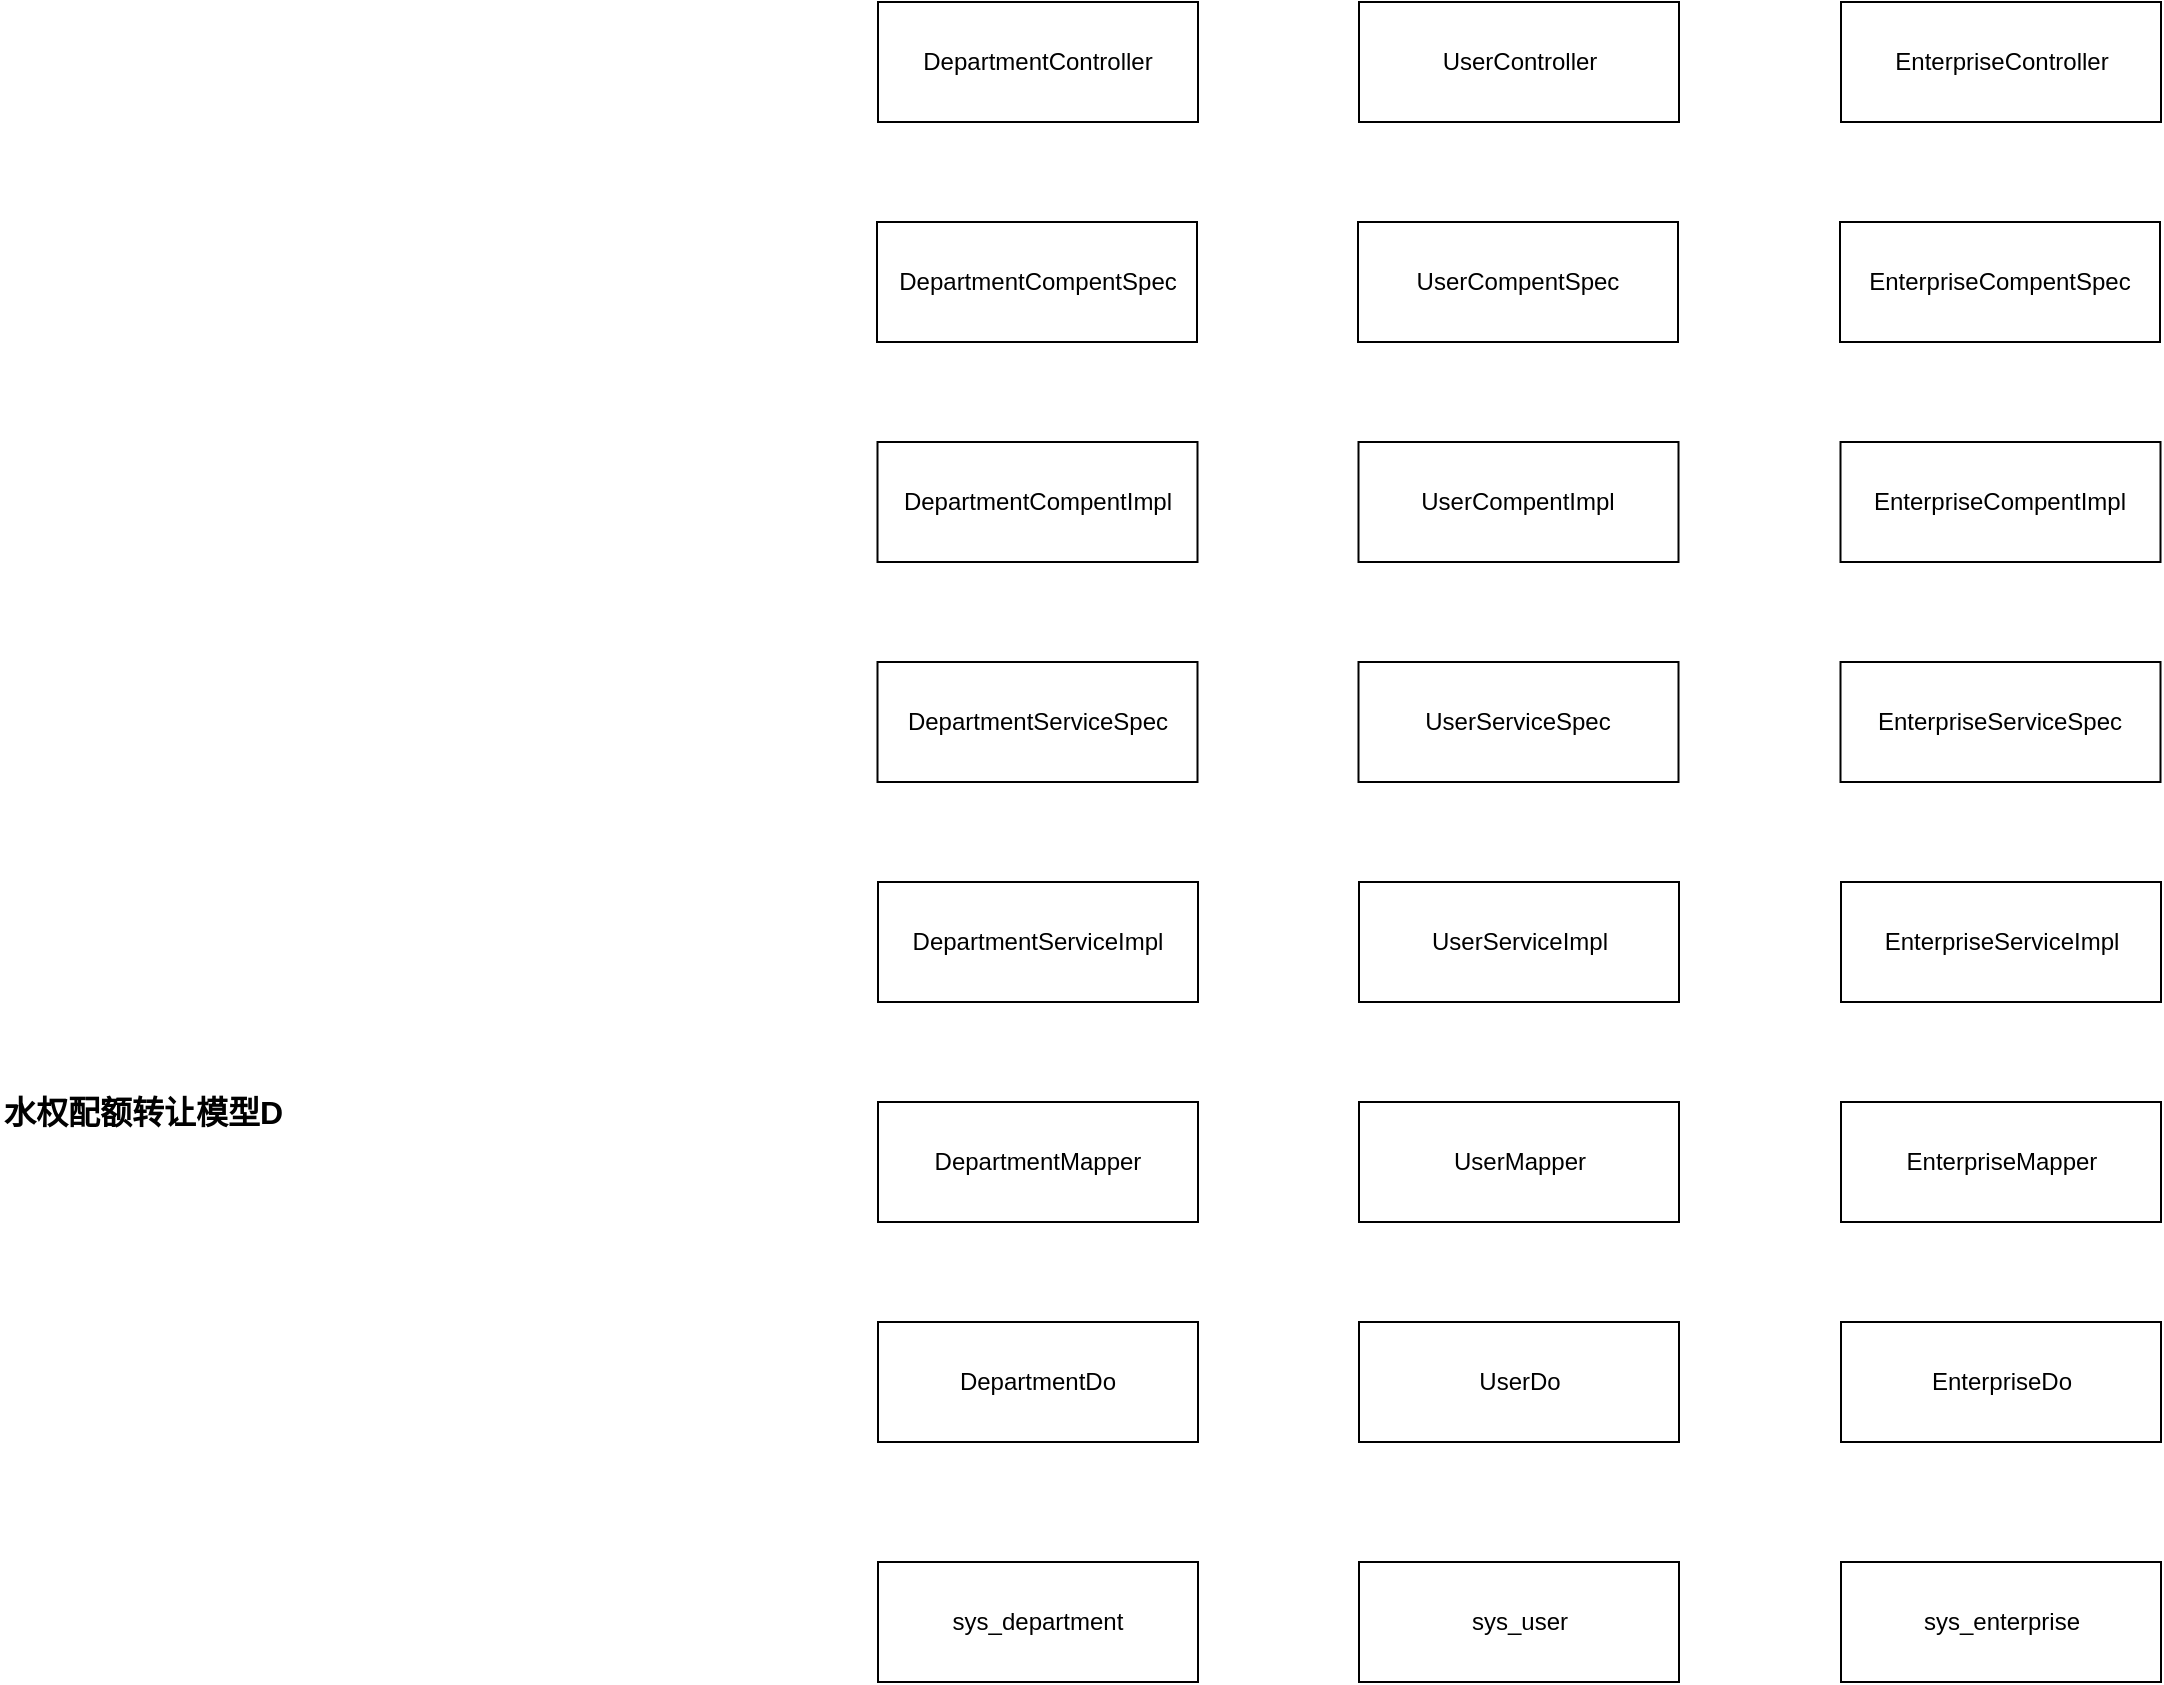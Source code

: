 <mxfile version="24.6.5" type="github">
  <diagram name="0000" id="bC2NbkefPxN1SZI6hOt2">
    <mxGraphModel dx="2321" dy="1447" grid="1" gridSize="10" guides="1" tooltips="1" connect="1" arrows="1" fold="1" page="1" pageScale="1" pageWidth="1169" pageHeight="827" math="0" shadow="0">
      <root>
        <mxCell id="q29gHs3pRqVENVuo0q22-0" />
        <mxCell id="q29gHs3pRqVENVuo0q22-1" parent="q29gHs3pRqVENVuo0q22-0" />
        <mxCell id="q29gHs3pRqVENVuo0q22-2" value="&lt;b style=&quot;font-size: 16px;&quot;&gt;水权配额转让模型D&lt;/b&gt;" style="text;html=1;align=left;verticalAlign=middle;resizable=0;points=[];autosize=1;strokeColor=none;fillColor=none;fontSize=16;rounded=0;labelBackgroundColor=none;" parent="q29gHs3pRqVENVuo0q22-1" vertex="1">
          <mxGeometry x="-280" width="160" height="30" as="geometry" />
        </mxCell>
        <mxCell id="q29gHs3pRqVENVuo0q22-8" value="sys_department" style="rounded=0;whiteSpace=wrap;html=1;" parent="q29gHs3pRqVENVuo0q22-1" vertex="1">
          <mxGeometry x="159" y="240" width="160" height="60" as="geometry" />
        </mxCell>
        <mxCell id="q29gHs3pRqVENVuo0q22-9" value="sys_enterprise" style="rounded=0;whiteSpace=wrap;html=1;" parent="q29gHs3pRqVENVuo0q22-1" vertex="1">
          <mxGeometry x="640.5" y="240" width="160" height="60" as="geometry" />
        </mxCell>
        <mxCell id="q29gHs3pRqVENVuo0q22-13" value="sys_user" style="rounded=0;whiteSpace=wrap;html=1;" parent="q29gHs3pRqVENVuo0q22-1" vertex="1">
          <mxGeometry x="399.5" y="240" width="160" height="60" as="geometry" />
        </mxCell>
        <mxCell id="bpQlo2tuA-fSUPPELB52-21" value="DepartmentDo" style="rounded=0;whiteSpace=wrap;html=1;" vertex="1" parent="q29gHs3pRqVENVuo0q22-1">
          <mxGeometry x="159" y="120" width="160" height="60" as="geometry" />
        </mxCell>
        <mxCell id="bpQlo2tuA-fSUPPELB52-22" value="EnterpriseDo" style="rounded=0;whiteSpace=wrap;html=1;" vertex="1" parent="q29gHs3pRqVENVuo0q22-1">
          <mxGeometry x="640.5" y="120" width="160" height="60" as="geometry" />
        </mxCell>
        <mxCell id="bpQlo2tuA-fSUPPELB52-23" value="UserDo" style="rounded=0;whiteSpace=wrap;html=1;" vertex="1" parent="q29gHs3pRqVENVuo0q22-1">
          <mxGeometry x="399.5" y="120" width="160" height="60" as="geometry" />
        </mxCell>
        <mxCell id="bpQlo2tuA-fSUPPELB52-24" value="DepartmentMapper" style="rounded=0;whiteSpace=wrap;html=1;" vertex="1" parent="q29gHs3pRqVENVuo0q22-1">
          <mxGeometry x="159" y="10" width="160" height="60" as="geometry" />
        </mxCell>
        <mxCell id="bpQlo2tuA-fSUPPELB52-25" value="EnterpriseMapper" style="rounded=0;whiteSpace=wrap;html=1;" vertex="1" parent="q29gHs3pRqVENVuo0q22-1">
          <mxGeometry x="640.5" y="10" width="160" height="60" as="geometry" />
        </mxCell>
        <mxCell id="bpQlo2tuA-fSUPPELB52-26" value="UserMapper" style="rounded=0;whiteSpace=wrap;html=1;" vertex="1" parent="q29gHs3pRqVENVuo0q22-1">
          <mxGeometry x="399.5" y="10" width="160" height="60" as="geometry" />
        </mxCell>
        <mxCell id="bpQlo2tuA-fSUPPELB52-27" value="DepartmentServiceImpl" style="rounded=0;whiteSpace=wrap;html=1;" vertex="1" parent="q29gHs3pRqVENVuo0q22-1">
          <mxGeometry x="159" y="-100" width="160" height="60" as="geometry" />
        </mxCell>
        <mxCell id="bpQlo2tuA-fSUPPELB52-28" value="EnterpriseServiceImpl" style="rounded=0;whiteSpace=wrap;html=1;" vertex="1" parent="q29gHs3pRqVENVuo0q22-1">
          <mxGeometry x="640.5" y="-100" width="160" height="60" as="geometry" />
        </mxCell>
        <mxCell id="bpQlo2tuA-fSUPPELB52-29" value="UserServiceImpl" style="rounded=0;whiteSpace=wrap;html=1;" vertex="1" parent="q29gHs3pRqVENVuo0q22-1">
          <mxGeometry x="399.5" y="-100" width="160" height="60" as="geometry" />
        </mxCell>
        <mxCell id="bpQlo2tuA-fSUPPELB52-30" value="DepartmentServiceSpec" style="rounded=0;whiteSpace=wrap;html=1;" vertex="1" parent="q29gHs3pRqVENVuo0q22-1">
          <mxGeometry x="158.75" y="-210" width="160" height="60" as="geometry" />
        </mxCell>
        <mxCell id="bpQlo2tuA-fSUPPELB52-31" value="EnterpriseServiceSpec" style="rounded=0;whiteSpace=wrap;html=1;" vertex="1" parent="q29gHs3pRqVENVuo0q22-1">
          <mxGeometry x="640.25" y="-210" width="160" height="60" as="geometry" />
        </mxCell>
        <mxCell id="bpQlo2tuA-fSUPPELB52-32" value="UserServiceSpec" style="rounded=0;whiteSpace=wrap;html=1;" vertex="1" parent="q29gHs3pRqVENVuo0q22-1">
          <mxGeometry x="399.25" y="-210" width="160" height="60" as="geometry" />
        </mxCell>
        <mxCell id="bpQlo2tuA-fSUPPELB52-33" value="DepartmentCompentImpl" style="rounded=0;whiteSpace=wrap;html=1;" vertex="1" parent="q29gHs3pRqVENVuo0q22-1">
          <mxGeometry x="158.75" y="-320" width="160" height="60" as="geometry" />
        </mxCell>
        <mxCell id="bpQlo2tuA-fSUPPELB52-34" value="EnterpriseCompentImpl" style="rounded=0;whiteSpace=wrap;html=1;" vertex="1" parent="q29gHs3pRqVENVuo0q22-1">
          <mxGeometry x="640.25" y="-320" width="160" height="60" as="geometry" />
        </mxCell>
        <mxCell id="bpQlo2tuA-fSUPPELB52-35" value="UserCompentImpl" style="rounded=0;whiteSpace=wrap;html=1;" vertex="1" parent="q29gHs3pRqVENVuo0q22-1">
          <mxGeometry x="399.25" y="-320" width="160" height="60" as="geometry" />
        </mxCell>
        <mxCell id="bpQlo2tuA-fSUPPELB52-36" value="DepartmentCompentSpec" style="rounded=0;whiteSpace=wrap;html=1;" vertex="1" parent="q29gHs3pRqVENVuo0q22-1">
          <mxGeometry x="158.5" y="-430" width="160" height="60" as="geometry" />
        </mxCell>
        <mxCell id="bpQlo2tuA-fSUPPELB52-37" value="EnterpriseCompentSpec" style="rounded=0;whiteSpace=wrap;html=1;" vertex="1" parent="q29gHs3pRqVENVuo0q22-1">
          <mxGeometry x="640" y="-430" width="160" height="60" as="geometry" />
        </mxCell>
        <mxCell id="bpQlo2tuA-fSUPPELB52-38" value="UserCompentSpec" style="rounded=0;whiteSpace=wrap;html=1;" vertex="1" parent="q29gHs3pRqVENVuo0q22-1">
          <mxGeometry x="399" y="-430" width="160" height="60" as="geometry" />
        </mxCell>
        <mxCell id="bpQlo2tuA-fSUPPELB52-39" value="DepartmentController" style="rounded=0;whiteSpace=wrap;html=1;" vertex="1" parent="q29gHs3pRqVENVuo0q22-1">
          <mxGeometry x="159" y="-540" width="160" height="60" as="geometry" />
        </mxCell>
        <mxCell id="bpQlo2tuA-fSUPPELB52-40" value="EnterpriseController" style="rounded=0;whiteSpace=wrap;html=1;" vertex="1" parent="q29gHs3pRqVENVuo0q22-1">
          <mxGeometry x="640.5" y="-540" width="160" height="60" as="geometry" />
        </mxCell>
        <mxCell id="bpQlo2tuA-fSUPPELB52-41" value="UserController" style="rounded=0;whiteSpace=wrap;html=1;" vertex="1" parent="q29gHs3pRqVENVuo0q22-1">
          <mxGeometry x="399.5" y="-540" width="160" height="60" as="geometry" />
        </mxCell>
      </root>
    </mxGraphModel>
  </diagram>
</mxfile>
